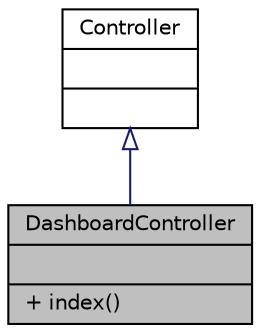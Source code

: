 digraph "DashboardController"
{
 // LATEX_PDF_SIZE
  bgcolor="transparent";
  edge [fontname="Helvetica",fontsize="10",labelfontname="Helvetica",labelfontsize="10"];
  node [fontname="Helvetica",fontsize="10",shape=record];
  Node1 [label="{DashboardController\n||+ index()\l}",height=0.2,width=0.4,color="black", fillcolor="grey75", style="filled", fontcolor="black",tooltip="Gestiona información del Panel de Control."];
  Node2 -> Node1 [dir="back",color="midnightblue",fontsize="10",style="solid",arrowtail="onormal",fontname="Helvetica"];
  Node2 [label="{Controller\n||}",height=0.2,width=0.4,color="black",URL="$d8/d70/classApp_1_1Http_1_1Controllers_1_1Controller.html",tooltip="Controlador principal del framework del cual extienden los demás controladores."];
}
